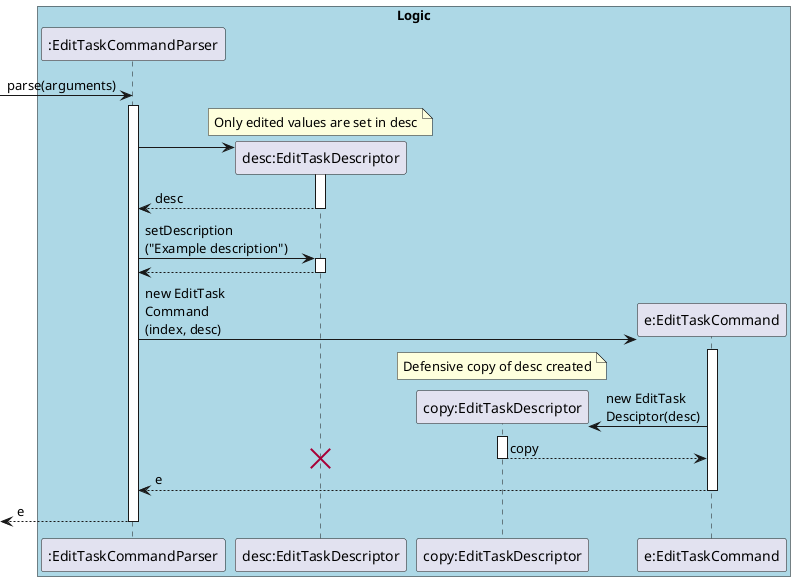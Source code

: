 @startuml
autoactivate on
box "Logic" #LightBlue
participant ":EditTaskCommandParser" as ETCP
participant "desc:EditTaskDescriptor" as ed
participant "copy:EditTaskDescriptor" as copy
participant "e:EditTaskCommand" as e
end box

[-> ETCP ** : parse(arguments)



note over ed
Only edited values are set in desc
end note

activate ETCP
ETCP -> ed ** :
activate ed
return desc
ETCP -> ed ++: setDescription\n("Example description")
return

ETCP -> e ** : new EditTask\nCommand\n(index, desc)
activate e

note over copy
Defensive copy of desc created
end note
e -> copy ** : new EditTask\nDesciptor(desc)
activate copy
return copy
destroy ed

return e
return e
@enduml
